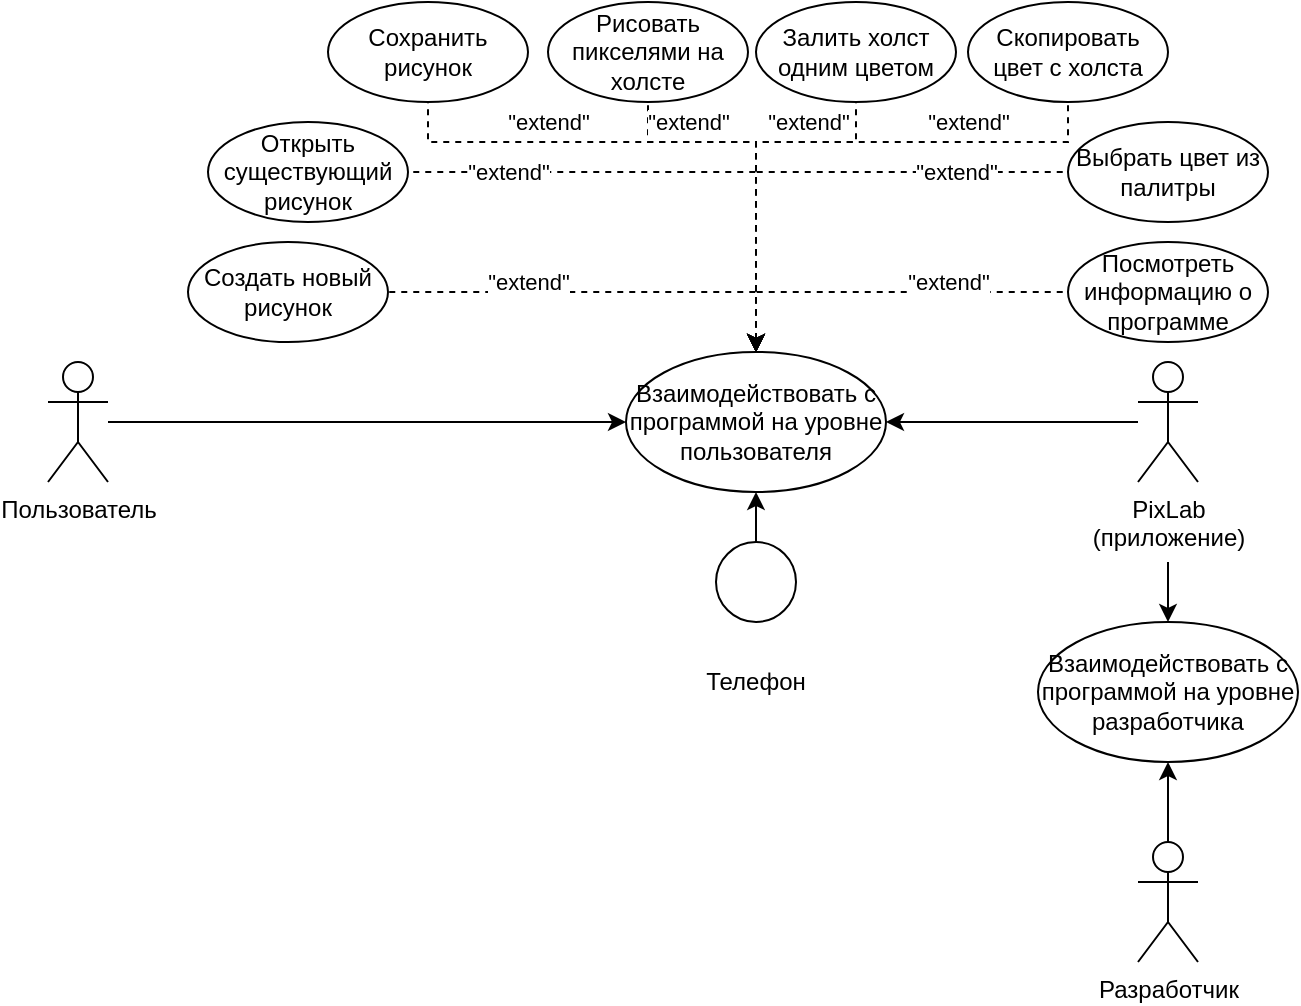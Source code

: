 <mxfile version="14.5.1" type="device"><diagram id="54BcyxFBgtEi46D605Bp" name="Страница 1"><mxGraphModel dx="1038" dy="647" grid="1" gridSize="10" guides="1" tooltips="1" connect="1" arrows="1" fold="1" page="1" pageScale="1" pageWidth="827" pageHeight="1169" math="0" shadow="0"><root><mxCell id="0"/><mxCell id="1" parent="0"/><mxCell id="K5uCV_szxingY_zeQcyg-15" style="edgeStyle=orthogonalEdgeStyle;rounded=0;orthogonalLoop=1;jettySize=auto;html=1;entryX=0;entryY=0.5;entryDx=0;entryDy=0;" edge="1" parent="1" source="K5uCV_szxingY_zeQcyg-1" target="K5uCV_szxingY_zeQcyg-14"><mxGeometry relative="1" as="geometry"/></mxCell><mxCell id="K5uCV_szxingY_zeQcyg-1" value="Пользователь" style="shape=umlActor;verticalLabelPosition=bottom;verticalAlign=top;html=1;outlineConnect=0;" vertex="1" parent="1"><mxGeometry x="60" y="270" width="30" height="60" as="geometry"/></mxCell><mxCell id="K5uCV_szxingY_zeQcyg-4" value="Создать новый&lt;br&gt;рисунок" style="ellipse;whiteSpace=wrap;html=1;" vertex="1" parent="1"><mxGeometry x="130" y="210" width="100" height="50" as="geometry"/></mxCell><mxCell id="K5uCV_szxingY_zeQcyg-40" style="edgeStyle=orthogonalEdgeStyle;rounded=0;orthogonalLoop=1;jettySize=auto;html=1;entryX=0.5;entryY=1;entryDx=0;entryDy=0;startArrow=none;startFill=0;endArrow=classic;endFill=1;" edge="1" parent="1" source="K5uCV_szxingY_zeQcyg-5" target="K5uCV_szxingY_zeQcyg-38"><mxGeometry relative="1" as="geometry"/></mxCell><mxCell id="K5uCV_szxingY_zeQcyg-5" value="Разработчик" style="shape=umlActor;verticalLabelPosition=bottom;verticalAlign=top;html=1;outlineConnect=0;" vertex="1" parent="1"><mxGeometry x="605" y="510" width="30" height="60" as="geometry"/></mxCell><mxCell id="K5uCV_szxingY_zeQcyg-37" style="edgeStyle=orthogonalEdgeStyle;rounded=0;orthogonalLoop=1;jettySize=auto;html=1;entryX=1;entryY=0.5;entryDx=0;entryDy=0;startArrow=none;startFill=0;endArrow=classic;endFill=1;" edge="1" parent="1" source="K5uCV_szxingY_zeQcyg-6" target="K5uCV_szxingY_zeQcyg-14"><mxGeometry relative="1" as="geometry"/></mxCell><mxCell id="K5uCV_szxingY_zeQcyg-39" style="edgeStyle=orthogonalEdgeStyle;rounded=0;orthogonalLoop=1;jettySize=auto;html=1;entryX=0.5;entryY=0;entryDx=0;entryDy=0;startArrow=none;startFill=0;endArrow=classic;endFill=1;" edge="1" parent="1" target="K5uCV_szxingY_zeQcyg-38"><mxGeometry relative="1" as="geometry"><mxPoint x="620" y="370" as="sourcePoint"/></mxGeometry></mxCell><mxCell id="K5uCV_szxingY_zeQcyg-6" value="PixLab &lt;br&gt;(приложение)" style="shape=umlActor;verticalLabelPosition=bottom;verticalAlign=top;html=1;outlineConnect=0;" vertex="1" parent="1"><mxGeometry x="605" y="270" width="30" height="60" as="geometry"/></mxCell><mxCell id="K5uCV_szxingY_zeQcyg-7" value="Открыть существующий рисунок" style="ellipse;whiteSpace=wrap;html=1;" vertex="1" parent="1"><mxGeometry x="140" y="150" width="100" height="50" as="geometry"/></mxCell><mxCell id="K5uCV_szxingY_zeQcyg-8" value="Сохранить рисунок" style="ellipse;whiteSpace=wrap;html=1;" vertex="1" parent="1"><mxGeometry x="200" y="90" width="100" height="50" as="geometry"/></mxCell><mxCell id="K5uCV_szxingY_zeQcyg-9" value="Рисовать пикселями на холсте" style="ellipse;whiteSpace=wrap;html=1;" vertex="1" parent="1"><mxGeometry x="310" y="90" width="100" height="50" as="geometry"/></mxCell><mxCell id="K5uCV_szxingY_zeQcyg-10" value="Залить холст одним цветом" style="ellipse;whiteSpace=wrap;html=1;" vertex="1" parent="1"><mxGeometry x="414" y="90" width="100" height="50" as="geometry"/></mxCell><mxCell id="K5uCV_szxingY_zeQcyg-11" value="Скопировать цвет с холста" style="ellipse;whiteSpace=wrap;html=1;" vertex="1" parent="1"><mxGeometry x="520" y="90" width="100" height="50" as="geometry"/></mxCell><mxCell id="K5uCV_szxingY_zeQcyg-12" value="Выбрать цвет из палитры" style="ellipse;whiteSpace=wrap;html=1;" vertex="1" parent="1"><mxGeometry x="570" y="150" width="100" height="50" as="geometry"/></mxCell><mxCell id="K5uCV_szxingY_zeQcyg-13" value="Посмотреть информацию о программе" style="ellipse;whiteSpace=wrap;html=1;" vertex="1" parent="1"><mxGeometry x="570" y="210" width="100" height="50" as="geometry"/></mxCell><mxCell id="K5uCV_szxingY_zeQcyg-16" style="rounded=0;orthogonalLoop=1;jettySize=auto;html=1;entryX=1;entryY=0.5;entryDx=0;entryDy=0;exitX=0.5;exitY=0;exitDx=0;exitDy=0;dashed=1;startArrow=classic;startFill=1;endArrow=none;endFill=0;edgeStyle=orthogonalEdgeStyle;" edge="1" parent="1" source="K5uCV_szxingY_zeQcyg-14" target="K5uCV_szxingY_zeQcyg-4"><mxGeometry relative="1" as="geometry"/></mxCell><mxCell id="K5uCV_szxingY_zeQcyg-26" value="&quot;extend&quot;" style="edgeLabel;html=1;align=center;verticalAlign=middle;resizable=0;points=[];" vertex="1" connectable="0" parent="K5uCV_szxingY_zeQcyg-16"><mxGeometry x="0.387" y="-3" relative="1" as="geometry"><mxPoint x="4" y="-2" as="offset"/></mxGeometry></mxCell><mxCell id="K5uCV_szxingY_zeQcyg-18" style="rounded=0;orthogonalLoop=1;jettySize=auto;html=1;entryX=1;entryY=0.5;entryDx=0;entryDy=0;exitX=0.5;exitY=0;exitDx=0;exitDy=0;dashed=1;startArrow=classic;startFill=1;endArrow=none;endFill=0;edgeStyle=orthogonalEdgeStyle;" edge="1" parent="1" source="K5uCV_szxingY_zeQcyg-14" target="K5uCV_szxingY_zeQcyg-7"><mxGeometry relative="1" as="geometry"/></mxCell><mxCell id="K5uCV_szxingY_zeQcyg-19" style="rounded=0;orthogonalLoop=1;jettySize=auto;html=1;entryX=0.5;entryY=1;entryDx=0;entryDy=0;exitX=0.5;exitY=0;exitDx=0;exitDy=0;dashed=1;startArrow=classic;startFill=1;endArrow=none;endFill=0;edgeStyle=orthogonalEdgeStyle;" edge="1" parent="1" source="K5uCV_szxingY_zeQcyg-14" target="K5uCV_szxingY_zeQcyg-8"><mxGeometry relative="1" as="geometry"><Array as="points"><mxPoint x="414" y="160"/><mxPoint x="250" y="160"/></Array></mxGeometry></mxCell><mxCell id="K5uCV_szxingY_zeQcyg-20" style="rounded=0;orthogonalLoop=1;jettySize=auto;html=1;entryX=0.5;entryY=1;entryDx=0;entryDy=0;dashed=1;startArrow=classic;startFill=1;endArrow=none;endFill=0;edgeStyle=orthogonalEdgeStyle;" edge="1" parent="1" source="K5uCV_szxingY_zeQcyg-14" target="K5uCV_szxingY_zeQcyg-9"><mxGeometry relative="1" as="geometry"><Array as="points"><mxPoint x="414" y="160"/><mxPoint x="360" y="160"/></Array></mxGeometry></mxCell><mxCell id="K5uCV_szxingY_zeQcyg-21" style="rounded=0;orthogonalLoop=1;jettySize=auto;html=1;entryX=0.5;entryY=1;entryDx=0;entryDy=0;exitX=0.5;exitY=0;exitDx=0;exitDy=0;dashed=1;startArrow=classic;startFill=1;endArrow=none;endFill=0;edgeStyle=orthogonalEdgeStyle;" edge="1" parent="1" source="K5uCV_szxingY_zeQcyg-14" target="K5uCV_szxingY_zeQcyg-10"><mxGeometry relative="1" as="geometry"><Array as="points"><mxPoint x="414" y="160"/><mxPoint x="464" y="160"/></Array></mxGeometry></mxCell><mxCell id="K5uCV_szxingY_zeQcyg-22" style="rounded=0;orthogonalLoop=1;jettySize=auto;html=1;entryX=0.5;entryY=1;entryDx=0;entryDy=0;exitX=0.5;exitY=0;exitDx=0;exitDy=0;dashed=1;startArrow=classic;startFill=1;endArrow=none;endFill=0;edgeStyle=orthogonalEdgeStyle;" edge="1" parent="1" source="K5uCV_szxingY_zeQcyg-14" target="K5uCV_szxingY_zeQcyg-11"><mxGeometry relative="1" as="geometry"><Array as="points"><mxPoint x="414" y="160"/><mxPoint x="570" y="160"/></Array></mxGeometry></mxCell><mxCell id="K5uCV_szxingY_zeQcyg-23" style="rounded=0;orthogonalLoop=1;jettySize=auto;html=1;entryX=0;entryY=0.5;entryDx=0;entryDy=0;exitX=0.5;exitY=0;exitDx=0;exitDy=0;dashed=1;startArrow=classic;startFill=1;endArrow=none;endFill=0;edgeStyle=orthogonalEdgeStyle;" edge="1" parent="1" source="K5uCV_szxingY_zeQcyg-14" target="K5uCV_szxingY_zeQcyg-12"><mxGeometry relative="1" as="geometry"><Array as="points"><mxPoint x="414" y="175"/></Array></mxGeometry></mxCell><mxCell id="K5uCV_szxingY_zeQcyg-24" style="rounded=0;orthogonalLoop=1;jettySize=auto;html=1;entryX=0;entryY=0.5;entryDx=0;entryDy=0;exitX=0.5;exitY=0;exitDx=0;exitDy=0;dashed=1;startArrow=classic;startFill=1;endArrow=none;endFill=0;edgeStyle=orthogonalEdgeStyle;" edge="1" parent="1" source="K5uCV_szxingY_zeQcyg-14" target="K5uCV_szxingY_zeQcyg-13"><mxGeometry relative="1" as="geometry"/></mxCell><mxCell id="K5uCV_szxingY_zeQcyg-14" value="Взаимодействовать с программой на уровне пользователя" style="ellipse;whiteSpace=wrap;html=1;" vertex="1" parent="1"><mxGeometry x="349" y="265" width="130" height="70" as="geometry"/></mxCell><mxCell id="K5uCV_szxingY_zeQcyg-27" value="&quot;extend&quot;" style="edgeLabel;html=1;align=center;verticalAlign=middle;resizable=0;points=[];" vertex="1" connectable="0" parent="1"><mxGeometry x="510" y="230" as="geometry"/></mxCell><mxCell id="K5uCV_szxingY_zeQcyg-28" value="&quot;extend&quot;" style="edgeLabel;html=1;align=center;verticalAlign=middle;resizable=0;points=[];" vertex="1" connectable="0" parent="1"><mxGeometry x="290" y="175" as="geometry"/></mxCell><mxCell id="K5uCV_szxingY_zeQcyg-29" value="&quot;extend&quot;" style="edgeLabel;html=1;align=center;verticalAlign=middle;resizable=0;points=[];" vertex="1" connectable="0" parent="1"><mxGeometry x="310" y="150" as="geometry"/></mxCell><mxCell id="K5uCV_szxingY_zeQcyg-30" value="&quot;extend&quot;" style="edgeLabel;html=1;align=center;verticalAlign=middle;resizable=0;points=[];" vertex="1" connectable="0" parent="1"><mxGeometry x="380" y="150" as="geometry"/></mxCell><mxCell id="K5uCV_szxingY_zeQcyg-31" value="&quot;extend&quot;" style="edgeLabel;html=1;align=center;verticalAlign=middle;resizable=0;points=[];" vertex="1" connectable="0" parent="1"><mxGeometry x="440" y="150" as="geometry"/></mxCell><mxCell id="K5uCV_szxingY_zeQcyg-32" value="&quot;extend&quot;" style="edgeLabel;html=1;align=center;verticalAlign=middle;resizable=0;points=[];" vertex="1" connectable="0" parent="1"><mxGeometry x="520" y="150" as="geometry"/></mxCell><mxCell id="K5uCV_szxingY_zeQcyg-33" value="&quot;extend&quot;" style="edgeLabel;html=1;align=center;verticalAlign=middle;resizable=0;points=[];" vertex="1" connectable="0" parent="1"><mxGeometry x="514" y="175" as="geometry"/></mxCell><mxCell id="K5uCV_szxingY_zeQcyg-35" style="edgeStyle=orthogonalEdgeStyle;rounded=0;orthogonalLoop=1;jettySize=auto;html=1;entryX=0.5;entryY=1;entryDx=0;entryDy=0;startArrow=none;startFill=0;endArrow=classic;endFill=1;" edge="1" parent="1" source="K5uCV_szxingY_zeQcyg-34" target="K5uCV_szxingY_zeQcyg-14"><mxGeometry relative="1" as="geometry"/></mxCell><mxCell id="K5uCV_szxingY_zeQcyg-34" value="" style="ellipse;whiteSpace=wrap;html=1;aspect=fixed;" vertex="1" parent="1"><mxGeometry x="394" y="360" width="40" height="40" as="geometry"/></mxCell><mxCell id="K5uCV_szxingY_zeQcyg-36" value="Телефон" style="text;html=1;strokeColor=none;fillColor=none;align=center;verticalAlign=middle;whiteSpace=wrap;rounded=0;" vertex="1" parent="1"><mxGeometry x="394" y="420" width="40" height="20" as="geometry"/></mxCell><mxCell id="K5uCV_szxingY_zeQcyg-38" value="Взаимодействовать с программой на уровне разработчика" style="ellipse;whiteSpace=wrap;html=1;" vertex="1" parent="1"><mxGeometry x="555" y="400" width="130" height="70" as="geometry"/></mxCell></root></mxGraphModel></diagram></mxfile>